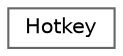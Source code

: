 digraph "Graphical Class Hierarchy"
{
 // LATEX_PDF_SIZE
  bgcolor="transparent";
  edge [fontname=Helvetica,fontsize=10,labelfontname=Helvetica,labelfontsize=10];
  node [fontname=Helvetica,fontsize=10,shape=box,height=0.2,width=0.4];
  rankdir="LR";
  Node0 [id="Node000000",label="Hotkey",height=0.2,width=0.4,color="grey40", fillcolor="white", style="filled",URL="$d5/dc3/structHotkey.html",tooltip=" "];
}
